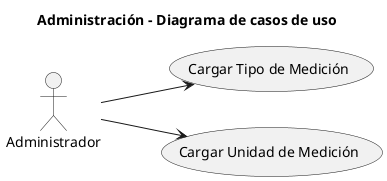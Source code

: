@startuml

title Administración - Diagrama de casos de uso

left to right direction

'(Consultar Gráfica) as mostgraf
'(Registrar/Editar/Eliminar Medición) as cargarmed
(Cargar Tipo de Medición) as cargartipomed
(Cargar Unidad de Medición) as cargarunidmed


'Usuario --> (mostgraf)
'Usuario --> (cargarmed)

Administrador --> (cargartipomed)
Administrador --> (cargarunidmed)


@enduml
